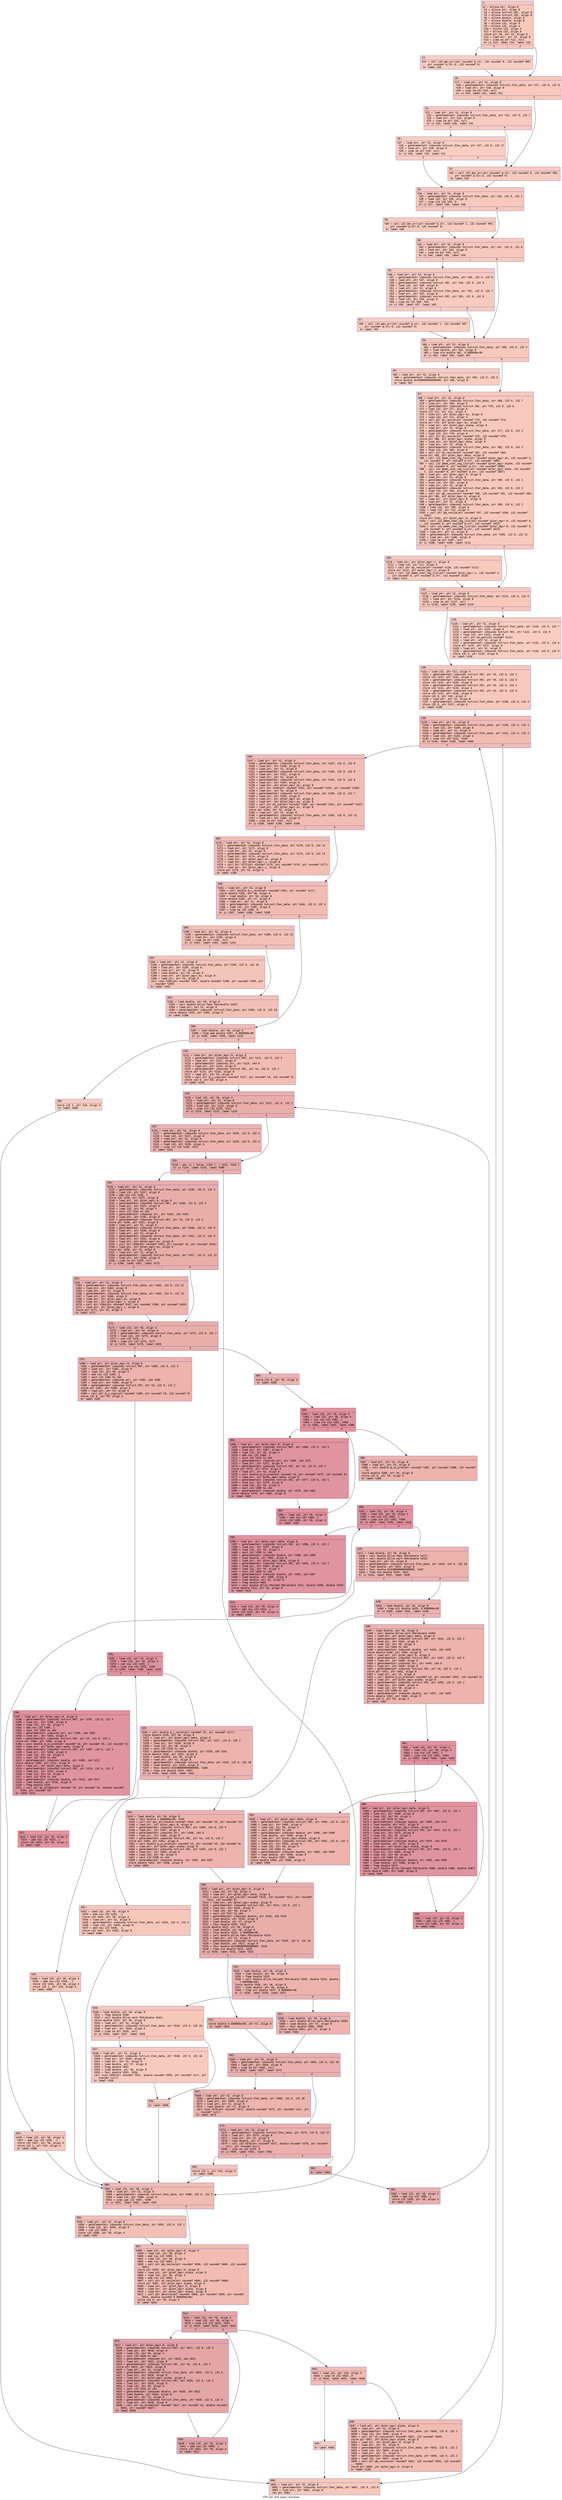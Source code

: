 digraph "CFG for 'iter_mgcr' function" {
	label="CFG for 'iter_mgcr' function";

	Node0x6000006fabc0 [shape=record,color="#3d50c3ff", style=filled, fillcolor="#ed836670" fontname="Courier",label="{1:\l|  %2 = alloca ptr, align 8\l  %3 = alloca ptr, align 8\l  %4 = alloca %struct.VEC, align 8\l  %5 = alloca %struct.VEC, align 8\l  %6 = alloca double, align 8\l  %7 = alloca double, align 8\l  %8 = alloca i32, align 4\l  %9 = alloca i32, align 4\l  %10 = alloca i32, align 4\l  %11 = alloca i32, align 4\l  store ptr %0, ptr %2, align 8\l  %12 = load ptr, ptr %2, align 8\l  %13 = icmp eq ptr %12, null\l  br i1 %13, label %14, label %16\l|{<s0>T|<s1>F}}"];
	Node0x6000006fabc0:s0 -> Node0x6000006fac10[tooltip="1 -> 14\nProbability 37.50%" ];
	Node0x6000006fabc0:s1 -> Node0x6000006fac60[tooltip="1 -> 16\nProbability 62.50%" ];
	Node0x6000006fac10 [shape=record,color="#3d50c3ff", style=filled, fillcolor="#f2907270" fontname="Courier",label="{14:\l|  %15 = call i32 @ev_err(ptr noundef @.str, i32 noundef 8, i32 noundef 989,\l... ptr noundef @.str.6, i32 noundef 0)\l  br label %16\l}"];
	Node0x6000006fac10 -> Node0x6000006fac60[tooltip="14 -> 16\nProbability 100.00%" ];
	Node0x6000006fac60 [shape=record,color="#3d50c3ff", style=filled, fillcolor="#ed836670" fontname="Courier",label="{16:\l|  %17 = load ptr, ptr %2, align 8\l  %18 = getelementptr inbounds %struct.Iter_data, ptr %17, i32 0, i32 8\l  %19 = load ptr, ptr %18, align 8\l  %20 = icmp ne ptr %19, null\l  br i1 %20, label %21, label %31\l|{<s0>T|<s1>F}}"];
	Node0x6000006fac60:s0 -> Node0x6000006facb0[tooltip="16 -> 21\nProbability 62.50%" ];
	Node0x6000006fac60:s1 -> Node0x6000006fad50[tooltip="16 -> 31\nProbability 37.50%" ];
	Node0x6000006facb0 [shape=record,color="#3d50c3ff", style=filled, fillcolor="#ef886b70" fontname="Courier",label="{21:\l|  %22 = load ptr, ptr %2, align 8\l  %23 = getelementptr inbounds %struct.Iter_data, ptr %22, i32 0, i32 7\l  %24 = load ptr, ptr %23, align 8\l  %25 = icmp ne ptr %24, null\l  br i1 %25, label %26, label %31\l|{<s0>T|<s1>F}}"];
	Node0x6000006facb0:s0 -> Node0x6000006fad00[tooltip="21 -> 26\nProbability 62.50%" ];
	Node0x6000006facb0:s1 -> Node0x6000006fad50[tooltip="21 -> 31\nProbability 37.50%" ];
	Node0x6000006fad00 [shape=record,color="#3d50c3ff", style=filled, fillcolor="#f2907270" fontname="Courier",label="{26:\l|  %27 = load ptr, ptr %2, align 8\l  %28 = getelementptr inbounds %struct.Iter_data, ptr %27, i32 0, i32 17\l  %29 = load ptr, ptr %28, align 8\l  %30 = icmp ne ptr %29, null\l  br i1 %30, label %33, label %31\l|{<s0>T|<s1>F}}"];
	Node0x6000006fad00:s0 -> Node0x6000006fada0[tooltip="26 -> 33\nProbability 62.50%" ];
	Node0x6000006fad00:s1 -> Node0x6000006fad50[tooltip="26 -> 31\nProbability 37.50%" ];
	Node0x6000006fad50 [shape=record,color="#3d50c3ff", style=filled, fillcolor="#ef886b70" fontname="Courier",label="{31:\l|  %32 = call i32 @ev_err(ptr noundef @.str, i32 noundef 8, i32 noundef 992,\l... ptr noundef @.str.6, i32 noundef 0)\l  br label %33\l}"];
	Node0x6000006fad50 -> Node0x6000006fada0[tooltip="31 -> 33\nProbability 100.00%" ];
	Node0x6000006fada0 [shape=record,color="#3d50c3ff", style=filled, fillcolor="#ed836670" fontname="Courier",label="{33:\l|  %34 = load ptr, ptr %2, align 8\l  %35 = getelementptr inbounds %struct.Iter_data, ptr %34, i32 0, i32 2\l  %36 = load i32, ptr %35, align 8\l  %37 = icmp ule i32 %36, 0\l  br i1 %37, label %38, label %40\l|{<s0>T|<s1>F}}"];
	Node0x6000006fada0:s0 -> Node0x6000006fadf0[tooltip="33 -> 38\nProbability 50.00%" ];
	Node0x6000006fada0:s1 -> Node0x6000006fae40[tooltip="33 -> 40\nProbability 50.00%" ];
	Node0x6000006fadf0 [shape=record,color="#3d50c3ff", style=filled, fillcolor="#f08b6e70" fontname="Courier",label="{38:\l|  %39 = call i32 @ev_err(ptr noundef @.str, i32 noundef 2, i32 noundef 994,\l... ptr noundef @.str.6, i32 noundef 0)\l  br label %40\l}"];
	Node0x6000006fadf0 -> Node0x6000006fae40[tooltip="38 -> 40\nProbability 100.00%" ];
	Node0x6000006fae40 [shape=record,color="#3d50c3ff", style=filled, fillcolor="#ed836670" fontname="Courier",label="{40:\l|  %41 = load ptr, ptr %2, align 8\l  %42 = getelementptr inbounds %struct.Iter_data, ptr %41, i32 0, i32 6\l  %43 = load ptr, ptr %42, align 8\l  %44 = icmp ne ptr %43, null\l  br i1 %44, label %45, label %59\l|{<s0>T|<s1>F}}"];
	Node0x6000006fae40:s0 -> Node0x6000006fae90[tooltip="40 -> 45\nProbability 62.50%" ];
	Node0x6000006fae40:s1 -> Node0x6000006faf30[tooltip="40 -> 59\nProbability 37.50%" ];
	Node0x6000006fae90 [shape=record,color="#3d50c3ff", style=filled, fillcolor="#ef886b70" fontname="Courier",label="{45:\l|  %46 = load ptr, ptr %2, align 8\l  %47 = getelementptr inbounds %struct.Iter_data, ptr %46, i32 0, i32 6\l  %48 = load ptr, ptr %47, align 8\l  %49 = getelementptr inbounds %struct.VEC, ptr %48, i32 0, i32 0\l  %50 = load i32, ptr %49, align 8\l  %51 = load ptr, ptr %2, align 8\l  %52 = getelementptr inbounds %struct.Iter_data, ptr %51, i32 0, i32 7\l  %53 = load ptr, ptr %52, align 8\l  %54 = getelementptr inbounds %struct.VEC, ptr %53, i32 0, i32 0\l  %55 = load i32, ptr %54, align 8\l  %56 = icmp ne i32 %50, %55\l  br i1 %56, label %57, label %59\l|{<s0>T|<s1>F}}"];
	Node0x6000006fae90:s0 -> Node0x6000006faee0[tooltip="45 -> 57\nProbability 50.00%" ];
	Node0x6000006fae90:s1 -> Node0x6000006faf30[tooltip="45 -> 59\nProbability 50.00%" ];
	Node0x6000006faee0 [shape=record,color="#3d50c3ff", style=filled, fillcolor="#f2907270" fontname="Courier",label="{57:\l|  %58 = call i32 @ev_err(ptr noundef @.str, i32 noundef 1, i32 noundef 997,\l... ptr noundef @.str.6, i32 noundef 0)\l  br label %59\l}"];
	Node0x6000006faee0 -> Node0x6000006faf30[tooltip="57 -> 59\nProbability 100.00%" ];
	Node0x6000006faf30 [shape=record,color="#3d50c3ff", style=filled, fillcolor="#ed836670" fontname="Courier",label="{59:\l|  %60 = load ptr, ptr %2, align 8\l  %61 = getelementptr inbounds %struct.Iter_data, ptr %60, i32 0, i32 5\l  %62 = load double, ptr %61, align 8\l  %63 = fcmp ole double %62, 0.000000e+00\l  br i1 %63, label %64, label %67\l|{<s0>T|<s1>F}}"];
	Node0x6000006faf30:s0 -> Node0x6000006faf80[tooltip="59 -> 64\nProbability 50.00%" ];
	Node0x6000006faf30:s1 -> Node0x6000006fafd0[tooltip="59 -> 67\nProbability 50.00%" ];
	Node0x6000006faf80 [shape=record,color="#3d50c3ff", style=filled, fillcolor="#f08b6e70" fontname="Courier",label="{64:\l|  %65 = load ptr, ptr %2, align 8\l  %66 = getelementptr inbounds %struct.Iter_data, ptr %65, i32 0, i32 5\l  store double 0x3CB0000000000000, ptr %66, align 8\l  br label %67\l}"];
	Node0x6000006faf80 -> Node0x6000006fafd0[tooltip="64 -> 67\nProbability 100.00%" ];
	Node0x6000006fafd0 [shape=record,color="#3d50c3ff", style=filled, fillcolor="#ed836670" fontname="Courier",label="{67:\l|  %68 = load ptr, ptr %2, align 8\l  %69 = getelementptr inbounds %struct.Iter_data, ptr %68, i32 0, i32 7\l  %70 = load ptr, ptr %69, align 8\l  %71 = getelementptr inbounds %struct.VEC, ptr %70, i32 0, i32 0\l  %72 = load i32, ptr %71, align 8\l  store i32 %72, ptr %11, align 4\l  %73 = load ptr, ptr @iter_mgcr.As, align 8\l  %74 = load i32, ptr %11, align 4\l  %75 = call ptr @v_resize(ptr noundef %73, i32 noundef %74)\l  store ptr %75, ptr @iter_mgcr.As, align 8\l  %76 = load ptr, ptr @iter_mgcr.alpha, align 8\l  %77 = load ptr, ptr %2, align 8\l  %78 = getelementptr inbounds %struct.Iter_data, ptr %77, i32 0, i32 2\l  %79 = load i32, ptr %78, align 8\l  %80 = call ptr @v_resize(ptr noundef %76, i32 noundef %79)\l  store ptr %80, ptr @iter_mgcr.alpha, align 8\l  %81 = load ptr, ptr @iter_mgcr.beta, align 8\l  %82 = load ptr, ptr %2, align 8\l  %83 = getelementptr inbounds %struct.Iter_data, ptr %82, i32 0, i32 2\l  %84 = load i32, ptr %83, align 8\l  %85 = call ptr @v_resize(ptr noundef %81, i32 noundef %84)\l  store ptr %85, ptr @iter_mgcr.beta, align 8\l  %86 = call i32 @mem_stat_reg_list(ptr noundef @iter_mgcr.As, i32 noundef 3,\l... i32 noundef 0, ptr noundef @.str, i32 noundef 1005)\l  %87 = call i32 @mem_stat_reg_list(ptr noundef @iter_mgcr.alpha, i32 noundef\l... 3, i32 noundef 0, ptr noundef @.str, i32 noundef 1006)\l  %88 = call i32 @mem_stat_reg_list(ptr noundef @iter_mgcr.beta, i32 noundef\l... 3, i32 noundef 0, ptr noundef @.str, i32 noundef 1007)\l  %89 = load ptr, ptr @iter_mgcr.H, align 8\l  %90 = load ptr, ptr %2, align 8\l  %91 = getelementptr inbounds %struct.Iter_data, ptr %90, i32 0, i32 2\l  %92 = load i32, ptr %91, align 8\l  %93 = load ptr, ptr %2, align 8\l  %94 = getelementptr inbounds %struct.Iter_data, ptr %93, i32 0, i32 2\l  %95 = load i32, ptr %94, align 8\l  %96 = call ptr @m_resize(ptr noundef %89, i32 noundef %92, i32 noundef %95)\l  store ptr %96, ptr @iter_mgcr.H, align 8\l  %97 = load ptr, ptr @iter_mgcr.N, align 8\l  %98 = load ptr, ptr %2, align 8\l  %99 = getelementptr inbounds %struct.Iter_data, ptr %98, i32 0, i32 2\l  %100 = load i32, ptr %99, align 8\l  %101 = load i32, ptr %11, align 4\l  %102 = call ptr @m_resize(ptr noundef %97, i32 noundef %100, i32 noundef\l... %101)\l  store ptr %102, ptr @iter_mgcr.N, align 8\l  %103 = call i32 @mem_stat_reg_list(ptr noundef @iter_mgcr.H, i32 noundef 0,\l... i32 noundef 0, ptr noundef @.str, i32 noundef 1012)\l  %104 = call i32 @mem_stat_reg_list(ptr noundef @iter_mgcr.N, i32 noundef 0,\l... i32 noundef 0, ptr noundef @.str, i32 noundef 1013)\l  %105 = load ptr, ptr %2, align 8\l  %106 = getelementptr inbounds %struct.Iter_data, ptr %105, i32 0, i32 12\l  %107 = load ptr, ptr %106, align 8\l  %108 = icmp ne ptr %107, null\l  br i1 %108, label %109, label %114\l|{<s0>T|<s1>F}}"];
	Node0x6000006fafd0:s0 -> Node0x6000006fb020[tooltip="67 -> 109\nProbability 62.50%" ];
	Node0x6000006fafd0:s1 -> Node0x6000006fb070[tooltip="67 -> 114\nProbability 37.50%" ];
	Node0x6000006fb020 [shape=record,color="#3d50c3ff", style=filled, fillcolor="#ef886b70" fontname="Courier",label="{109:\l|  %110 = load ptr, ptr @iter_mgcr.z, align 8\l  %111 = load i32, ptr %11, align 4\l  %112 = call ptr @v_resize(ptr noundef %110, i32 noundef %111)\l  store ptr %112, ptr @iter_mgcr.z, align 8\l  %113 = call i32 @mem_stat_reg_list(ptr noundef @iter_mgcr.z, i32 noundef 3,\l... i32 noundef 0, ptr noundef @.str, i32 noundef 1018)\l  br label %114\l}"];
	Node0x6000006fb020 -> Node0x6000006fb070[tooltip="109 -> 114\nProbability 100.00%" ];
	Node0x6000006fb070 [shape=record,color="#3d50c3ff", style=filled, fillcolor="#ed836670" fontname="Courier",label="{114:\l|  %115 = load ptr, ptr %2, align 8\l  %116 = getelementptr inbounds %struct.Iter_data, ptr %115, i32 0, i32 6\l  %117 = load ptr, ptr %116, align 8\l  %118 = icmp ne ptr %117, null\l  br i1 %118, label %130, label %119\l|{<s0>T|<s1>F}}"];
	Node0x6000006fb070:s0 -> Node0x6000006fb110[tooltip="114 -> 130\nProbability 62.50%" ];
	Node0x6000006fb070:s1 -> Node0x6000006fb0c0[tooltip="114 -> 119\nProbability 37.50%" ];
	Node0x6000006fb0c0 [shape=record,color="#3d50c3ff", style=filled, fillcolor="#f2907270" fontname="Courier",label="{119:\l|  %120 = load ptr, ptr %2, align 8\l  %121 = getelementptr inbounds %struct.Iter_data, ptr %120, i32 0, i32 7\l  %122 = load ptr, ptr %121, align 8\l  %123 = getelementptr inbounds %struct.VEC, ptr %122, i32 0, i32 0\l  %124 = load i32, ptr %123, align 8\l  %125 = call ptr @v_get(i32 noundef %124)\l  %126 = load ptr, ptr %2, align 8\l  %127 = getelementptr inbounds %struct.Iter_data, ptr %126, i32 0, i32 6\l  store ptr %125, ptr %127, align 8\l  %128 = load ptr, ptr %2, align 8\l  %129 = getelementptr inbounds %struct.Iter_data, ptr %128, i32 0, i32 0\l  store i32 0, ptr %129, align 8\l  br label %130\l}"];
	Node0x6000006fb0c0 -> Node0x6000006fb110[tooltip="119 -> 130\nProbability 100.00%" ];
	Node0x6000006fb110 [shape=record,color="#3d50c3ff", style=filled, fillcolor="#ed836670" fontname="Courier",label="{130:\l|  %131 = load i32, ptr %11, align 4\l  %132 = getelementptr inbounds %struct.VEC, ptr %5, i32 0, i32 1\l  store i32 %131, ptr %132, align 4\l  %133 = getelementptr inbounds %struct.VEC, ptr %5, i32 0, i32 0\l  store i32 %131, ptr %133, align 8\l  %134 = getelementptr inbounds %struct.VEC, ptr %4, i32 0, i32 1\l  store i32 %131, ptr %134, align 4\l  %135 = getelementptr inbounds %struct.VEC, ptr %4, i32 0, i32 0\l  store i32 %131, ptr %135, align 8\l  store i32 0, ptr %10, align 4\l  %136 = load ptr, ptr %2, align 8\l  %137 = getelementptr inbounds %struct.Iter_data, ptr %136, i32 0, i32 4\l  store i32 0, ptr %137, align 8\l  br label %138\l}"];
	Node0x6000006fb110 -> Node0x6000006fb160[tooltip="130 -> 138\nProbability 100.00%" ];
	Node0x6000006fb160 [shape=record,color="#3d50c3ff", style=filled, fillcolor="#e1675170" fontname="Courier",label="{138:\l|  %139 = load ptr, ptr %2, align 8\l  %140 = getelementptr inbounds %struct.Iter_data, ptr %139, i32 0, i32 4\l  %141 = load i32, ptr %140, align 8\l  %142 = load ptr, ptr %2, align 8\l  %143 = getelementptr inbounds %struct.Iter_data, ptr %142, i32 0, i32 3\l  %144 = load i32, ptr %143, align 4\l  %145 = icmp slt i32 %141, %144\l  br i1 %145, label %146, label %660\l|{<s0>T|<s1>F}}"];
	Node0x6000006fb160:s0 -> Node0x6000006fb1b0[tooltip="138 -> 146\nProbability 96.88%" ];
	Node0x6000006fb160:s1 -> Node0x6000006fc500[tooltip="138 -> 660\nProbability 3.12%" ];
	Node0x6000006fb1b0 [shape=record,color="#3d50c3ff", style=filled, fillcolor="#e1675170" fontname="Courier",label="{146:\l|  %147 = load ptr, ptr %2, align 8\l  %148 = getelementptr inbounds %struct.Iter_data, ptr %147, i32 0, i32 8\l  %149 = load ptr, ptr %148, align 8\l  %150 = load ptr, ptr %2, align 8\l  %151 = getelementptr inbounds %struct.Iter_data, ptr %150, i32 0, i32 9\l  %152 = load ptr, ptr %151, align 8\l  %153 = load ptr, ptr %2, align 8\l  %154 = getelementptr inbounds %struct.Iter_data, ptr %153, i32 0, i32 6\l  %155 = load ptr, ptr %154, align 8\l  %156 = load ptr, ptr @iter_mgcr.As, align 8\l  %157 = call ptr %149(ptr noundef %152, ptr noundef %155, ptr noundef %156)\l  %158 = load ptr, ptr %2, align 8\l  %159 = getelementptr inbounds %struct.Iter_data, ptr %158, i32 0, i32 7\l  %160 = load ptr, ptr %159, align 8\l  %161 = load ptr, ptr @iter_mgcr.As, align 8\l  %162 = load ptr, ptr @iter_mgcr.As, align 8\l  %163 = call ptr @v_sub(ptr noundef %160, ptr noundef %161, ptr noundef %162)\l  %164 = load ptr, ptr @iter_mgcr.As, align 8\l  store ptr %164, ptr %3, align 8\l  %165 = load ptr, ptr %2, align 8\l  %166 = getelementptr inbounds %struct.Iter_data, ptr %165, i32 0, i32 12\l  %167 = load ptr, ptr %166, align 8\l  %168 = icmp ne ptr %167, null\l  br i1 %168, label %169, label %180\l|{<s0>T|<s1>F}}"];
	Node0x6000006fb1b0:s0 -> Node0x6000006fb200[tooltip="146 -> 169\nProbability 62.50%" ];
	Node0x6000006fb1b0:s1 -> Node0x6000006fb250[tooltip="146 -> 180\nProbability 37.50%" ];
	Node0x6000006fb200 [shape=record,color="#3d50c3ff", style=filled, fillcolor="#e36c5570" fontname="Courier",label="{169:\l|  %170 = load ptr, ptr %2, align 8\l  %171 = getelementptr inbounds %struct.Iter_data, ptr %170, i32 0, i32 12\l  %172 = load ptr, ptr %171, align 8\l  %173 = load ptr, ptr %2, align 8\l  %174 = getelementptr inbounds %struct.Iter_data, ptr %173, i32 0, i32 13\l  %175 = load ptr, ptr %174, align 8\l  %176 = load ptr, ptr @iter_mgcr.As, align 8\l  %177 = load ptr, ptr @iter_mgcr.z, align 8\l  %178 = call ptr %172(ptr noundef %175, ptr noundef %176, ptr noundef %177)\l  %179 = load ptr, ptr @iter_mgcr.z, align 8\l  store ptr %179, ptr %3, align 8\l  br label %180\l}"];
	Node0x6000006fb200 -> Node0x6000006fb250[tooltip="169 -> 180\nProbability 100.00%" ];
	Node0x6000006fb250 [shape=record,color="#3d50c3ff", style=filled, fillcolor="#e1675170" fontname="Courier",label="{180:\l|  %181 = load ptr, ptr %3, align 8\l  %182 = call double @_v_norm2(ptr noundef %181, ptr noundef null)\l  store double %182, ptr %6, align 8\l  %183 = load double, ptr %6, align 8\l  store double %183, ptr %7, align 8\l  %184 = load ptr, ptr %2, align 8\l  %185 = getelementptr inbounds %struct.Iter_data, ptr %184, i32 0, i32 4\l  %186 = load i32, ptr %185, align 8\l  %187 = icmp eq i32 %186, 0\l  br i1 %187, label %188, label %206\l|{<s0>T|<s1>F}}"];
	Node0x6000006fb250:s0 -> Node0x6000006fb2a0[tooltip="180 -> 188\nProbability 37.50%" ];
	Node0x6000006fb250:s1 -> Node0x6000006fb390[tooltip="180 -> 206\nProbability 62.50%" ];
	Node0x6000006fb2a0 [shape=record,color="#3d50c3ff", style=filled, fillcolor="#e5705870" fontname="Courier",label="{188:\l|  %189 = load ptr, ptr %2, align 8\l  %190 = getelementptr inbounds %struct.Iter_data, ptr %189, i32 0, i32 16\l  %191 = load ptr, ptr %190, align 8\l  %192 = icmp ne ptr %191, null\l  br i1 %192, label %193, label %201\l|{<s0>T|<s1>F}}"];
	Node0x6000006fb2a0:s0 -> Node0x6000006fb2f0[tooltip="188 -> 193\nProbability 62.50%" ];
	Node0x6000006fb2a0:s1 -> Node0x6000006fb340[tooltip="188 -> 201\nProbability 37.50%" ];
	Node0x6000006fb2f0 [shape=record,color="#3d50c3ff", style=filled, fillcolor="#e97a5f70" fontname="Courier",label="{193:\l|  %194 = load ptr, ptr %2, align 8\l  %195 = getelementptr inbounds %struct.Iter_data, ptr %194, i32 0, i32 16\l  %196 = load ptr, ptr %195, align 8\l  %197 = load ptr, ptr %2, align 8\l  %198 = load double, ptr %6, align 8\l  %199 = load ptr, ptr @iter_mgcr.As, align 8\l  %200 = load ptr, ptr %3, align 8\l  call void %196(ptr noundef %197, double noundef %198, ptr noundef %199, ptr\l... noundef %200)\l  br label %201\l}"];
	Node0x6000006fb2f0 -> Node0x6000006fb340[tooltip="193 -> 201\nProbability 100.00%" ];
	Node0x6000006fb340 [shape=record,color="#3d50c3ff", style=filled, fillcolor="#e5705870" fontname="Courier",label="{201:\l|  %202 = load double, ptr %6, align 8\l  %203 = call double @llvm.fabs.f64(double %202)\l  %204 = load ptr, ptr %2, align 8\l  %205 = getelementptr inbounds %struct.Iter_data, ptr %204, i32 0, i32 18\l  store double %203, ptr %205, align 8\l  br label %206\l}"];
	Node0x6000006fb340 -> Node0x6000006fb390[tooltip="201 -> 206\nProbability 100.00%" ];
	Node0x6000006fb390 [shape=record,color="#3d50c3ff", style=filled, fillcolor="#e1675170" fontname="Courier",label="{206:\l|  %207 = load double, ptr %6, align 8\l  %208 = fcmp oeq double %207, 0.000000e+00\l  br i1 %208, label %209, label %210\l|{<s0>T|<s1>F}}"];
	Node0x6000006fb390:s0 -> Node0x6000006fb3e0[tooltip="206 -> 209\nProbability 3.12%" ];
	Node0x6000006fb390:s1 -> Node0x6000006fb430[tooltip="206 -> 210\nProbability 96.88%" ];
	Node0x6000006fb3e0 [shape=record,color="#3d50c3ff", style=filled, fillcolor="#f2907270" fontname="Courier",label="{209:\l|  store i32 1, ptr %10, align 4\l  br label %660\l}"];
	Node0x6000006fb3e0 -> Node0x6000006fc500[tooltip="209 -> 660\nProbability 100.00%" ];
	Node0x6000006fb430 [shape=record,color="#3d50c3ff", style=filled, fillcolor="#e1675170" fontname="Courier",label="{210:\l|  %211 = load ptr, ptr @iter_mgcr.N, align 8\l  %212 = getelementptr inbounds %struct.MAT, ptr %211, i32 0, i32 5\l  %213 = load ptr, ptr %212, align 8\l  %214 = getelementptr inbounds ptr, ptr %213, i64 0\l  %215 = load ptr, ptr %214, align 8\l  %216 = getelementptr inbounds %struct.VEC, ptr %4, i32 0, i32 2\l  store ptr %215, ptr %216, align 8\l  %217 = load ptr, ptr %3, align 8\l  %218 = call ptr @_v_copy(ptr noundef %217, ptr noundef %4, i32 noundef 0)\l  store i32 0, ptr %8, align 4\l  br label %219\l}"];
	Node0x6000006fb430 -> Node0x6000006fb480[tooltip="210 -> 219\nProbability 100.00%" ];
	Node0x6000006fb480 [shape=record,color="#3d50c3ff", style=filled, fillcolor="#d0473d70" fontname="Courier",label="{219:\l|  %220 = load i32, ptr %8, align 4\l  %221 = load ptr, ptr %2, align 8\l  %222 = getelementptr inbounds %struct.Iter_data, ptr %221, i32 0, i32 2\l  %223 = load i32, ptr %222, align 8\l  %224 = icmp ult i32 %220, %223\l  br i1 %224, label %225, label %233\l|{<s0>T|<s1>F}}"];
	Node0x6000006fb480:s0 -> Node0x6000006fb4d0[tooltip="219 -> 225\nProbability 50.00%" ];
	Node0x6000006fb480:s1 -> Node0x6000006fb520[tooltip="219 -> 233\nProbability 50.00%" ];
	Node0x6000006fb4d0 [shape=record,color="#3d50c3ff", style=filled, fillcolor="#d6524470" fontname="Courier",label="{225:\l|  %226 = load ptr, ptr %2, align 8\l  %227 = getelementptr inbounds %struct.Iter_data, ptr %226, i32 0, i32 4\l  %228 = load i32, ptr %227, align 8\l  %229 = load ptr, ptr %2, align 8\l  %230 = getelementptr inbounds %struct.Iter_data, ptr %229, i32 0, i32 3\l  %231 = load i32, ptr %230, align 4\l  %232 = icmp slt i32 %228, %231\l  br label %233\l}"];
	Node0x6000006fb4d0 -> Node0x6000006fb520[tooltip="225 -> 233\nProbability 100.00%" ];
	Node0x6000006fb520 [shape=record,color="#3d50c3ff", style=filled, fillcolor="#d0473d70" fontname="Courier",label="{233:\l|  %234 = phi i1 [ false, %219 ], [ %232, %225 ]\l  br i1 %234, label %235, label %586\l|{<s0>T|<s1>F}}"];
	Node0x6000006fb520:s0 -> Node0x6000006fb570[tooltip="233 -> 235\nProbability 96.88%" ];
	Node0x6000006fb520:s1 -> Node0x6000006fc230[tooltip="233 -> 586\nProbability 3.12%" ];
	Node0x6000006fb570 [shape=record,color="#3d50c3ff", style=filled, fillcolor="#d0473d70" fontname="Courier",label="{235:\l|  %236 = load ptr, ptr %2, align 8\l  %237 = getelementptr inbounds %struct.Iter_data, ptr %236, i32 0, i32 4\l  %238 = load i32, ptr %237, align 8\l  %239 = add nsw i32 %238, 1\l  store i32 %239, ptr %237, align 8\l  %240 = load ptr, ptr @iter_mgcr.N, align 8\l  %241 = getelementptr inbounds %struct.MAT, ptr %240, i32 0, i32 5\l  %242 = load ptr, ptr %241, align 8\l  %243 = load i32, ptr %8, align 4\l  %244 = sext i32 %243 to i64\l  %245 = getelementptr inbounds ptr, ptr %242, i64 %244\l  %246 = load ptr, ptr %245, align 8\l  %247 = getelementptr inbounds %struct.VEC, ptr %4, i32 0, i32 2\l  store ptr %246, ptr %247, align 8\l  %248 = load ptr, ptr %2, align 8\l  %249 = getelementptr inbounds %struct.Iter_data, ptr %248, i32 0, i32 8\l  %250 = load ptr, ptr %249, align 8\l  %251 = load ptr, ptr %2, align 8\l  %252 = getelementptr inbounds %struct.Iter_data, ptr %251, i32 0, i32 9\l  %253 = load ptr, ptr %252, align 8\l  %254 = load ptr, ptr @iter_mgcr.As, align 8\l  %255 = call ptr %250(ptr noundef %253, ptr noundef %4, ptr noundef %254)\l  %256 = load ptr, ptr @iter_mgcr.As, align 8\l  store ptr %256, ptr %3, align 8\l  %257 = load ptr, ptr %2, align 8\l  %258 = getelementptr inbounds %struct.Iter_data, ptr %257, i32 0, i32 12\l  %259 = load ptr, ptr %258, align 8\l  %260 = icmp ne ptr %259, null\l  br i1 %260, label %261, label %272\l|{<s0>T|<s1>F}}"];
	Node0x6000006fb570:s0 -> Node0x6000006fb5c0[tooltip="235 -> 261\nProbability 62.50%" ];
	Node0x6000006fb570:s1 -> Node0x6000006fb610[tooltip="235 -> 272\nProbability 37.50%" ];
	Node0x6000006fb5c0 [shape=record,color="#3d50c3ff", style=filled, fillcolor="#d6524470" fontname="Courier",label="{261:\l|  %262 = load ptr, ptr %2, align 8\l  %263 = getelementptr inbounds %struct.Iter_data, ptr %262, i32 0, i32 12\l  %264 = load ptr, ptr %263, align 8\l  %265 = load ptr, ptr %2, align 8\l  %266 = getelementptr inbounds %struct.Iter_data, ptr %265, i32 0, i32 13\l  %267 = load ptr, ptr %266, align 8\l  %268 = load ptr, ptr @iter_mgcr.As, align 8\l  %269 = load ptr, ptr @iter_mgcr.z, align 8\l  %270 = call ptr %264(ptr noundef %267, ptr noundef %268, ptr noundef %269)\l  %271 = load ptr, ptr @iter_mgcr.z, align 8\l  store ptr %271, ptr %3, align 8\l  br label %272\l}"];
	Node0x6000006fb5c0 -> Node0x6000006fb610[tooltip="261 -> 272\nProbability 100.00%" ];
	Node0x6000006fb610 [shape=record,color="#3d50c3ff", style=filled, fillcolor="#d0473d70" fontname="Courier",label="{272:\l|  %273 = load i32, ptr %8, align 4\l  %274 = load ptr, ptr %2, align 8\l  %275 = getelementptr inbounds %struct.Iter_data, ptr %274, i32 0, i32 2\l  %276 = load i32, ptr %275, align 8\l  %277 = sub i32 %276, 1\l  %278 = icmp ult i32 %273, %277\l  br i1 %278, label %279, label %359\l|{<s0>T|<s1>F}}"];
	Node0x6000006fb610:s0 -> Node0x6000006fb660[tooltip="272 -> 279\nProbability 50.00%" ];
	Node0x6000006fb610:s1 -> Node0x6000006fb890[tooltip="272 -> 359\nProbability 50.00%" ];
	Node0x6000006fb660 [shape=record,color="#3d50c3ff", style=filled, fillcolor="#d6524470" fontname="Courier",label="{279:\l|  %280 = load ptr, ptr @iter_mgcr.N, align 8\l  %281 = getelementptr inbounds %struct.MAT, ptr %280, i32 0, i32 5\l  %282 = load ptr, ptr %281, align 8\l  %283 = load i32, ptr %8, align 4\l  %284 = add nsw i32 %283, 1\l  %285 = sext i32 %284 to i64\l  %286 = getelementptr inbounds ptr, ptr %282, i64 %285\l  %287 = load ptr, ptr %286, align 8\l  %288 = getelementptr inbounds %struct.VEC, ptr %5, i32 0, i32 2\l  store ptr %287, ptr %288, align 8\l  %289 = load ptr, ptr %3, align 8\l  %290 = call ptr @_v_copy(ptr noundef %289, ptr noundef %5, i32 noundef 0)\l  store i32 0, ptr %9, align 4\l  br label %291\l}"];
	Node0x6000006fb660 -> Node0x6000006fb6b0[tooltip="279 -> 291\nProbability 100.00%" ];
	Node0x6000006fb6b0 [shape=record,color="#b70d28ff", style=filled, fillcolor="#b70d2870" fontname="Courier",label="{291:\l|  %292 = load i32, ptr %9, align 4\l  %293 = load i32, ptr %8, align 4\l  %294 = sub nsw i32 %293, 1\l  %295 = icmp sle i32 %292, %294\l  br i1 %295, label %296, label %325\l|{<s0>T|<s1>F}}"];
	Node0x6000006fb6b0:s0 -> Node0x6000006fb700[tooltip="291 -> 296\nProbability 96.88%" ];
	Node0x6000006fb6b0:s1 -> Node0x6000006fb7a0[tooltip="291 -> 325\nProbability 3.12%" ];
	Node0x6000006fb700 [shape=record,color="#b70d28ff", style=filled, fillcolor="#b70d2870" fontname="Courier",label="{296:\l|  %297 = load ptr, ptr @iter_mgcr.N, align 8\l  %298 = getelementptr inbounds %struct.MAT, ptr %297, i32 0, i32 5\l  %299 = load ptr, ptr %298, align 8\l  %300 = load i32, ptr %9, align 4\l  %301 = add nsw i32 %300, 1\l  %302 = sext i32 %301 to i64\l  %303 = getelementptr inbounds ptr, ptr %299, i64 %302\l  %304 = load ptr, ptr %303, align 8\l  %305 = getelementptr inbounds %struct.VEC, ptr %4, i32 0, i32 2\l  store ptr %304, ptr %305, align 8\l  %306 = call double @_in_prod(ptr noundef %4, ptr noundef %5, i32 noundef 0)\l  %307 = load ptr, ptr @iter_mgcr.beta, align 8\l  %308 = getelementptr inbounds %struct.VEC, ptr %307, i32 0, i32 2\l  %309 = load ptr, ptr %308, align 8\l  %310 = load i32, ptr %9, align 4\l  %311 = sext i32 %310 to i64\l  %312 = getelementptr inbounds double, ptr %309, i64 %311\l  store double %306, ptr %312, align 8\l  %313 = load ptr, ptr @iter_mgcr.beta, align 8\l  %314 = getelementptr inbounds %struct.VEC, ptr %313, i32 0, i32 2\l  %315 = load ptr, ptr %314, align 8\l  %316 = load i32, ptr %9, align 4\l  %317 = sext i32 %316 to i64\l  %318 = getelementptr inbounds double, ptr %315, i64 %317\l  %319 = load double, ptr %318, align 8\l  %320 = fneg double %319\l  %321 = call ptr @v_mltadd(ptr noundef %5, ptr noundef %4, double noundef\l... %320, ptr noundef %5)\l  br label %322\l}"];
	Node0x6000006fb700 -> Node0x6000006fb750[tooltip="296 -> 322\nProbability 100.00%" ];
	Node0x6000006fb750 [shape=record,color="#b70d28ff", style=filled, fillcolor="#b70d2870" fontname="Courier",label="{322:\l|  %323 = load i32, ptr %9, align 4\l  %324 = add nsw i32 %323, 1\l  store i32 %324, ptr %9, align 4\l  br label %291\l}"];
	Node0x6000006fb750 -> Node0x6000006fb6b0[tooltip="322 -> 291\nProbability 100.00%" ];
	Node0x6000006fb7a0 [shape=record,color="#3d50c3ff", style=filled, fillcolor="#d6524470" fontname="Courier",label="{325:\l|  %326 = call double @_v_norm2(ptr noundef %5, ptr noundef null)\l  store double %326, ptr %6, align 8\l  %327 = load ptr, ptr @iter_mgcr.beta, align 8\l  %328 = getelementptr inbounds %struct.VEC, ptr %327, i32 0, i32 2\l  %329 = load ptr, ptr %328, align 8\l  %330 = load i32, ptr %8, align 4\l  %331 = sext i32 %330 to i64\l  %332 = getelementptr inbounds double, ptr %329, i64 %331\l  store double %326, ptr %332, align 8\l  %333 = load double, ptr %6, align 8\l  %334 = load ptr, ptr %2, align 8\l  %335 = getelementptr inbounds %struct.Iter_data, ptr %334, i32 0, i32 18\l  %336 = load double, ptr %335, align 8\l  %337 = fmul double 0x3CB0000000000000, %336\l  %338 = fcmp ole double %333, %337\l  br i1 %338, label %339, label %342\l|{<s0>T|<s1>F}}"];
	Node0x6000006fb7a0:s0 -> Node0x6000006fb7f0[tooltip="325 -> 339\nProbability 3.12%" ];
	Node0x6000006fb7a0:s1 -> Node0x6000006fb840[tooltip="325 -> 342\nProbability 96.88%" ];
	Node0x6000006fb7f0 [shape=record,color="#3d50c3ff", style=filled, fillcolor="#ec7f6370" fontname="Courier",label="{339:\l|  %340 = load i32, ptr %8, align 4\l  %341 = add nsw i32 %340, -1\l  store i32 %341, ptr %8, align 4\l  store i32 1, ptr %10, align 4\l  br label %586\l}"];
	Node0x6000006fb7f0 -> Node0x6000006fc230[tooltip="339 -> 586\nProbability 100.00%" ];
	Node0x6000006fb840 [shape=record,color="#3d50c3ff", style=filled, fillcolor="#d6524470" fontname="Courier",label="{342:\l|  %343 = load double, ptr %6, align 8\l  %344 = fdiv double 1.000000e+00, %343\l  %345 = call ptr @sv_mlt(double noundef %344, ptr noundef %5, ptr noundef %5)\l  %346 = load ptr, ptr @iter_mgcr.N, align 8\l  %347 = getelementptr inbounds %struct.MAT, ptr %346, i32 0, i32 5\l  %348 = load ptr, ptr %347, align 8\l  %349 = getelementptr inbounds ptr, ptr %348, i64 0\l  %350 = load ptr, ptr %349, align 8\l  %351 = getelementptr inbounds %struct.VEC, ptr %4, i32 0, i32 2\l  store ptr %350, ptr %351, align 8\l  %352 = call double @_in_prod(ptr noundef %4, ptr noundef %5, i32 noundef 0)\l  %353 = load ptr, ptr @iter_mgcr.alpha, align 8\l  %354 = getelementptr inbounds %struct.VEC, ptr %353, i32 0, i32 2\l  %355 = load ptr, ptr %354, align 8\l  %356 = load i32, ptr %8, align 4\l  %357 = sext i32 %356 to i64\l  %358 = getelementptr inbounds double, ptr %355, i64 %357\l  store double %352, ptr %358, align 8\l  br label %509\l}"];
	Node0x6000006fb840 -> Node0x6000006fbde0[tooltip="342 -> 509\nProbability 100.00%" ];
	Node0x6000006fb890 [shape=record,color="#3d50c3ff", style=filled, fillcolor="#d6524470" fontname="Courier",label="{359:\l|  store i32 0, ptr %9, align 4\l  br label %360\l}"];
	Node0x6000006fb890 -> Node0x6000006fb8e0[tooltip="359 -> 360\nProbability 100.00%" ];
	Node0x6000006fb8e0 [shape=record,color="#b70d28ff", style=filled, fillcolor="#b70d2870" fontname="Courier",label="{360:\l|  %361 = load i32, ptr %9, align 4\l  %362 = load i32, ptr %8, align 4\l  %363 = sub nsw i32 %362, 1\l  %364 = icmp sle i32 %361, %363\l  br i1 %364, label %365, label %386\l|{<s0>T|<s1>F}}"];
	Node0x6000006fb8e0:s0 -> Node0x6000006fb930[tooltip="360 -> 365\nProbability 96.88%" ];
	Node0x6000006fb8e0:s1 -> Node0x6000006fb9d0[tooltip="360 -> 386\nProbability 3.12%" ];
	Node0x6000006fb930 [shape=record,color="#b70d28ff", style=filled, fillcolor="#b70d2870" fontname="Courier",label="{365:\l|  %366 = load ptr, ptr @iter_mgcr.N, align 8\l  %367 = getelementptr inbounds %struct.MAT, ptr %366, i32 0, i32 5\l  %368 = load ptr, ptr %367, align 8\l  %369 = load i32, ptr %9, align 4\l  %370 = add nsw i32 %369, 1\l  %371 = sext i32 %370 to i64\l  %372 = getelementptr inbounds ptr, ptr %368, i64 %371\l  %373 = load ptr, ptr %372, align 8\l  %374 = getelementptr inbounds %struct.VEC, ptr %4, i32 0, i32 2\l  store ptr %373, ptr %374, align 8\l  %375 = load ptr, ptr %3, align 8\l  %376 = call double @_in_prod(ptr noundef %4, ptr noundef %375, i32 noundef 0)\l  %377 = load ptr, ptr @iter_mgcr.beta, align 8\l  %378 = getelementptr inbounds %struct.VEC, ptr %377, i32 0, i32 2\l  %379 = load ptr, ptr %378, align 8\l  %380 = load i32, ptr %9, align 4\l  %381 = sext i32 %380 to i64\l  %382 = getelementptr inbounds double, ptr %379, i64 %381\l  store double %376, ptr %382, align 8\l  br label %383\l}"];
	Node0x6000006fb930 -> Node0x6000006fb980[tooltip="365 -> 383\nProbability 100.00%" ];
	Node0x6000006fb980 [shape=record,color="#b70d28ff", style=filled, fillcolor="#b70d2870" fontname="Courier",label="{383:\l|  %384 = load i32, ptr %9, align 4\l  %385 = add nsw i32 %384, 1\l  store i32 %385, ptr %9, align 4\l  br label %360\l}"];
	Node0x6000006fb980 -> Node0x6000006fb8e0[tooltip="383 -> 360\nProbability 100.00%" ];
	Node0x6000006fb9d0 [shape=record,color="#3d50c3ff", style=filled, fillcolor="#d6524470" fontname="Courier",label="{386:\l|  %387 = load ptr, ptr %3, align 8\l  %388 = load ptr, ptr %3, align 8\l  %389 = call double @_in_prod(ptr noundef %387, ptr noundef %388, i32 noundef\l... 0)\l  store double %389, ptr %6, align 8\l  store i32 0, ptr %9, align 4\l  br label %390\l}"];
	Node0x6000006fb9d0 -> Node0x6000006fba20[tooltip="386 -> 390\nProbability 100.00%" ];
	Node0x6000006fba20 [shape=record,color="#b70d28ff", style=filled, fillcolor="#b70d2870" fontname="Courier",label="{390:\l|  %391 = load i32, ptr %9, align 4\l  %392 = load i32, ptr %8, align 4\l  %393 = sub nsw i32 %392, 1\l  %394 = icmp sle i32 %391, %393\l  br i1 %394, label %395, label %416\l|{<s0>T|<s1>F}}"];
	Node0x6000006fba20:s0 -> Node0x6000006fba70[tooltip="390 -> 395\nProbability 96.88%" ];
	Node0x6000006fba20:s1 -> Node0x6000006fbb10[tooltip="390 -> 416\nProbability 3.12%" ];
	Node0x6000006fba70 [shape=record,color="#b70d28ff", style=filled, fillcolor="#b70d2870" fontname="Courier",label="{395:\l|  %396 = load ptr, ptr @iter_mgcr.beta, align 8\l  %397 = getelementptr inbounds %struct.VEC, ptr %396, i32 0, i32 2\l  %398 = load ptr, ptr %397, align 8\l  %399 = load i32, ptr %9, align 4\l  %400 = sext i32 %399 to i64\l  %401 = getelementptr inbounds double, ptr %398, i64 %400\l  %402 = load double, ptr %401, align 8\l  %403 = load ptr, ptr @iter_mgcr.beta, align 8\l  %404 = getelementptr inbounds %struct.VEC, ptr %403, i32 0, i32 2\l  %405 = load ptr, ptr %404, align 8\l  %406 = load i32, ptr %9, align 4\l  %407 = sext i32 %406 to i64\l  %408 = getelementptr inbounds double, ptr %405, i64 %407\l  %409 = load double, ptr %408, align 8\l  %410 = load double, ptr %6, align 8\l  %411 = fneg double %402\l  %412 = call double @llvm.fmuladd.f64(double %411, double %409, double %410)\l  store double %412, ptr %6, align 8\l  br label %413\l}"];
	Node0x6000006fba70 -> Node0x6000006fbac0[tooltip="395 -> 413\nProbability 100.00%" ];
	Node0x6000006fbac0 [shape=record,color="#b70d28ff", style=filled, fillcolor="#b70d2870" fontname="Courier",label="{413:\l|  %414 = load i32, ptr %9, align 4\l  %415 = add nsw i32 %414, 1\l  store i32 %415, ptr %9, align 4\l  br label %390\l}"];
	Node0x6000006fbac0 -> Node0x6000006fba20[tooltip="413 -> 390\nProbability 100.00%" ];
	Node0x6000006fbb10 [shape=record,color="#3d50c3ff", style=filled, fillcolor="#d6524470" fontname="Courier",label="{416:\l|  %417 = load double, ptr %6, align 8\l  %418 = call double @llvm.fabs.f64(double %417)\l  %419 = call double @llvm.sqrt.f64(double %418)\l  %420 = load ptr, ptr %2, align 8\l  %421 = getelementptr inbounds %struct.Iter_data, ptr %420, i32 0, i32 18\l  %422 = load double, ptr %421, align 8\l  %423 = fmul double 0x3CB0000000000000, %422\l  %424 = fcmp ole double %419, %423\l  br i1 %424, label %425, label %428\l|{<s0>T|<s1>F}}"];
	Node0x6000006fbb10:s0 -> Node0x6000006fbb60[tooltip="416 -> 425\nProbability 3.12%" ];
	Node0x6000006fbb10:s1 -> Node0x6000006fbbb0[tooltip="416 -> 428\nProbability 96.88%" ];
	Node0x6000006fbb60 [shape=record,color="#3d50c3ff", style=filled, fillcolor="#ec7f6370" fontname="Courier",label="{425:\l|  %426 = load i32, ptr %8, align 4\l  %427 = add nsw i32 %426, -1\l  store i32 %427, ptr %8, align 4\l  store i32 1, ptr %10, align 4\l  br label %586\l}"];
	Node0x6000006fbb60 -> Node0x6000006fc230[tooltip="425 -> 586\nProbability 100.00%" ];
	Node0x6000006fbbb0 [shape=record,color="#3d50c3ff", style=filled, fillcolor="#d6524470" fontname="Courier",label="{428:\l|  %429 = load double, ptr %6, align 8\l  %430 = fcmp olt double %429, 0.000000e+00\l  br i1 %430, label %431, label %438\l|{<s0>T|<s1>F}}"];
	Node0x6000006fbbb0:s0 -> Node0x6000006fbc00[tooltip="428 -> 431\nProbability 3.12%" ];
	Node0x6000006fbbb0:s1 -> Node0x6000006fbc50[tooltip="428 -> 438\nProbability 96.88%" ];
	Node0x6000006fbc00 [shape=record,color="#3d50c3ff", style=filled, fillcolor="#ec7f6370" fontname="Courier",label="{431:\l|  %432 = load i32, ptr %8, align 4\l  %433 = add nsw i32 %432, -1\l  store i32 %433, ptr %8, align 4\l  %434 = load ptr, ptr %2, align 8\l  %435 = getelementptr inbounds %struct.Iter_data, ptr %434, i32 0, i32 4\l  %436 = load i32, ptr %435, align 8\l  %437 = add nsw i32 %436, -1\l  store i32 %437, ptr %435, align 8\l  br label %586\l}"];
	Node0x6000006fbc00 -> Node0x6000006fc230[tooltip="431 -> 586\nProbability 100.00%" ];
	Node0x6000006fbc50 [shape=record,color="#3d50c3ff", style=filled, fillcolor="#d6524470" fontname="Courier",label="{438:\l|  %439 = load double, ptr %6, align 8\l  %440 = call double @llvm.sqrt.f64(double %439)\l  %441 = load ptr, ptr @iter_mgcr.beta, align 8\l  %442 = getelementptr inbounds %struct.VEC, ptr %441, i32 0, i32 2\l  %443 = load ptr, ptr %442, align 8\l  %444 = load i32, ptr %8, align 4\l  %445 = sext i32 %444 to i64\l  %446 = getelementptr inbounds double, ptr %443, i64 %445\l  store double %440, ptr %446, align 8\l  %447 = load ptr, ptr @iter_mgcr.N, align 8\l  %448 = getelementptr inbounds %struct.MAT, ptr %447, i32 0, i32 5\l  %449 = load ptr, ptr %448, align 8\l  %450 = getelementptr inbounds ptr, ptr %449, i64 0\l  %451 = load ptr, ptr %450, align 8\l  %452 = getelementptr inbounds %struct.VEC, ptr %4, i32 0, i32 2\l  store ptr %451, ptr %452, align 8\l  %453 = load ptr, ptr %3, align 8\l  %454 = call double @_in_prod(ptr noundef %4, ptr noundef %453, i32 noundef 0)\l  %455 = load ptr, ptr @iter_mgcr.alpha, align 8\l  %456 = getelementptr inbounds %struct.VEC, ptr %455, i32 0, i32 2\l  %457 = load ptr, ptr %456, align 8\l  %458 = load i32, ptr %8, align 4\l  %459 = sext i32 %458 to i64\l  %460 = getelementptr inbounds double, ptr %457, i64 %459\l  store double %454, ptr %460, align 8\l  store i32 0, ptr %9, align 4\l  br label %461\l}"];
	Node0x6000006fbc50 -> Node0x6000006fbca0[tooltip="438 -> 461\nProbability 100.00%" ];
	Node0x6000006fbca0 [shape=record,color="#b70d28ff", style=filled, fillcolor="#b70d2870" fontname="Courier",label="{461:\l|  %462 = load i32, ptr %9, align 4\l  %463 = load i32, ptr %8, align 4\l  %464 = sub nsw i32 %463, 1\l  %465 = icmp sle i32 %462, %464\l  br i1 %465, label %466, label %493\l|{<s0>T|<s1>F}}"];
	Node0x6000006fbca0:s0 -> Node0x6000006fbcf0[tooltip="461 -> 466\nProbability 96.88%" ];
	Node0x6000006fbca0:s1 -> Node0x6000006fbd90[tooltip="461 -> 493\nProbability 3.12%" ];
	Node0x6000006fbcf0 [shape=record,color="#b70d28ff", style=filled, fillcolor="#b70d2870" fontname="Courier",label="{466:\l|  %467 = load ptr, ptr @iter_mgcr.beta, align 8\l  %468 = getelementptr inbounds %struct.VEC, ptr %467, i32 0, i32 2\l  %469 = load ptr, ptr %468, align 8\l  %470 = load i32, ptr %9, align 4\l  %471 = sext i32 %470 to i64\l  %472 = getelementptr inbounds double, ptr %469, i64 %471\l  %473 = load double, ptr %472, align 8\l  %474 = load ptr, ptr @iter_mgcr.alpha, align 8\l  %475 = getelementptr inbounds %struct.VEC, ptr %474, i32 0, i32 2\l  %476 = load ptr, ptr %475, align 8\l  %477 = load i32, ptr %9, align 4\l  %478 = sext i32 %477 to i64\l  %479 = getelementptr inbounds double, ptr %476, i64 %478\l  %480 = load double, ptr %479, align 8\l  %481 = load ptr, ptr @iter_mgcr.alpha, align 8\l  %482 = getelementptr inbounds %struct.VEC, ptr %481, i32 0, i32 2\l  %483 = load ptr, ptr %482, align 8\l  %484 = load i32, ptr %8, align 4\l  %485 = sext i32 %484 to i64\l  %486 = getelementptr inbounds double, ptr %483, i64 %485\l  %487 = load double, ptr %486, align 8\l  %488 = fneg double %473\l  %489 = call double @llvm.fmuladd.f64(double %488, double %480, double %487)\l  store double %489, ptr %486, align 8\l  br label %490\l}"];
	Node0x6000006fbcf0 -> Node0x6000006fbd40[tooltip="466 -> 490\nProbability 100.00%" ];
	Node0x6000006fbd40 [shape=record,color="#b70d28ff", style=filled, fillcolor="#b70d2870" fontname="Courier",label="{490:\l|  %491 = load i32, ptr %9, align 4\l  %492 = add nsw i32 %491, 1\l  store i32 %492, ptr %9, align 4\l  br label %461\l}"];
	Node0x6000006fbd40 -> Node0x6000006fbca0[tooltip="490 -> 461\nProbability 100.00%" ];
	Node0x6000006fbd90 [shape=record,color="#3d50c3ff", style=filled, fillcolor="#d6524470" fontname="Courier",label="{493:\l|  %494 = load ptr, ptr @iter_mgcr.beta, align 8\l  %495 = getelementptr inbounds %struct.VEC, ptr %494, i32 0, i32 2\l  %496 = load ptr, ptr %495, align 8\l  %497 = load i32, ptr %8, align 4\l  %498 = sext i32 %497 to i64\l  %499 = getelementptr inbounds double, ptr %496, i64 %498\l  %500 = load double, ptr %499, align 8\l  %501 = load ptr, ptr @iter_mgcr.alpha, align 8\l  %502 = getelementptr inbounds %struct.VEC, ptr %501, i32 0, i32 2\l  %503 = load ptr, ptr %502, align 8\l  %504 = load i32, ptr %8, align 4\l  %505 = sext i32 %504 to i64\l  %506 = getelementptr inbounds double, ptr %503, i64 %505\l  %507 = load double, ptr %506, align 8\l  %508 = fdiv double %507, %500\l  store double %508, ptr %506, align 8\l  br label %509\l}"];
	Node0x6000006fbd90 -> Node0x6000006fbde0[tooltip="493 -> 509\nProbability 100.00%" ];
	Node0x6000006fbde0 [shape=record,color="#3d50c3ff", style=filled, fillcolor="#d0473d70" fontname="Courier",label="{509:\l|  %510 = load ptr, ptr @iter_mgcr.H, align 8\l  %511 = load i32, ptr %8, align 4\l  %512 = load ptr, ptr @iter_mgcr.beta, align 8\l  %513 = call ptr @_set_col(ptr noundef %510, i32 noundef %511, ptr noundef\l... %512, i32 noundef 0)\l  %514 = load ptr, ptr @iter_mgcr.alpha, align 8\l  %515 = getelementptr inbounds %struct.VEC, ptr %514, i32 0, i32 2\l  %516 = load ptr, ptr %515, align 8\l  %517 = load i32, ptr %8, align 4\l  %518 = sext i32 %517 to i64\l  %519 = getelementptr inbounds double, ptr %516, i64 %518\l  %520 = load double, ptr %519, align 8\l  %521 = load double, ptr %7, align 8\l  %522 = fdiv double %520, %521\l  store double %522, ptr %6, align 8\l  %523 = load double, ptr %6, align 8\l  %524 = fsub double %523, 1.000000e+00\l  %525 = call double @llvm.fabs.f64(double %524)\l  %526 = load ptr, ptr %2, align 8\l  %527 = getelementptr inbounds %struct.Iter_data, ptr %526, i32 0, i32 18\l  %528 = load double, ptr %527, align 8\l  %529 = fmul double 0x3CB0000000000000, %528\l  %530 = fcmp ole double %525, %529\l  br i1 %530, label %531, label %532\l|{<s0>T|<s1>F}}"];
	Node0x6000006fbde0:s0 -> Node0x6000006fbe30[tooltip="509 -> 531\nProbability 50.00%" ];
	Node0x6000006fbde0:s1 -> Node0x6000006fbe80[tooltip="509 -> 532\nProbability 50.00%" ];
	Node0x6000006fbe30 [shape=record,color="#3d50c3ff", style=filled, fillcolor="#d6524470" fontname="Courier",label="{531:\l|  store double 0.000000e+00, ptr %7, align 8\l  br label %562\l}"];
	Node0x6000006fbe30 -> Node0x6000006fc050[tooltip="531 -> 562\nProbability 100.00%" ];
	Node0x6000006fbe80 [shape=record,color="#3d50c3ff", style=filled, fillcolor="#d6524470" fontname="Courier",label="{532:\l|  %533 = load double, ptr %6, align 8\l  %534 = load double, ptr %6, align 8\l  %535 = fneg double %533\l  %536 = call double @llvm.fmuladd.f64(double %535, double %534, double\l... 1.000000e+00)\l  store double %536, ptr %6, align 8\l  %537 = load double, ptr %6, align 8\l  %538 = fcmp olt double %537, 0.000000e+00\l  br i1 %538, label %539, label %557\l|{<s0>T|<s1>F}}"];
	Node0x6000006fbe80:s0 -> Node0x6000006fbed0[tooltip="532 -> 539\nProbability 3.12%" ];
	Node0x6000006fbe80:s1 -> Node0x6000006fc000[tooltip="532 -> 557\nProbability 96.88%" ];
	Node0x6000006fbed0 [shape=record,color="#3d50c3ff", style=filled, fillcolor="#ec7f6370" fontname="Courier",label="{539:\l|  %540 = load double, ptr %6, align 8\l  %541 = fneg double %540\l  %542 = call double @llvm.sqrt.f64(double %541)\l  store double %542, ptr %6, align 8\l  %543 = load ptr, ptr %2, align 8\l  %544 = getelementptr inbounds %struct.Iter_data, ptr %543, i32 0, i32 16\l  %545 = load ptr, ptr %544, align 8\l  %546 = icmp ne ptr %545, null\l  br i1 %546, label %547, label %556\l|{<s0>T|<s1>F}}"];
	Node0x6000006fbed0:s0 -> Node0x6000006fbf20[tooltip="539 -> 547\nProbability 62.50%" ];
	Node0x6000006fbed0:s1 -> Node0x6000006fbf70[tooltip="539 -> 556\nProbability 37.50%" ];
	Node0x6000006fbf20 [shape=record,color="#3d50c3ff", style=filled, fillcolor="#ef886b70" fontname="Courier",label="{547:\l|  %548 = load ptr, ptr %2, align 8\l  %549 = getelementptr inbounds %struct.Iter_data, ptr %548, i32 0, i32 16\l  %550 = load ptr, ptr %549, align 8\l  %551 = load ptr, ptr %2, align 8\l  %552 = load double, ptr %7, align 8\l  %553 = fneg double %552\l  %554 = load double, ptr %6, align 8\l  %555 = fmul double %553, %554\l  call void %550(ptr noundef %551, double noundef %555, ptr noundef null, ptr\l... noundef null)\l  br label %556\l}"];
	Node0x6000006fbf20 -> Node0x6000006fbf70[tooltip="547 -> 556\nProbability 100.00%" ];
	Node0x6000006fbf70 [shape=record,color="#3d50c3ff", style=filled, fillcolor="#ec7f6370" fontname="Courier",label="{556:\l|  br label %586\l}"];
	Node0x6000006fbf70 -> Node0x6000006fc230[tooltip="556 -> 586\nProbability 100.00%" ];
	Node0x6000006fc000 [shape=record,color="#3d50c3ff", style=filled, fillcolor="#d6524470" fontname="Courier",label="{557:\l|  %558 = load double, ptr %6, align 8\l  %559 = call double @llvm.sqrt.f64(double %558)\l  %560 = load double, ptr %7, align 8\l  %561 = fmul double %560, %559\l  store double %561, ptr %7, align 8\l  br label %562\l}"];
	Node0x6000006fc000 -> Node0x6000006fc050[tooltip="557 -> 562\nProbability 100.00%" ];
	Node0x6000006fc050 [shape=record,color="#3d50c3ff", style=filled, fillcolor="#d24b4070" fontname="Courier",label="{562:\l|  %563 = load ptr, ptr %2, align 8\l  %564 = getelementptr inbounds %struct.Iter_data, ptr %563, i32 0, i32 16\l  %565 = load ptr, ptr %564, align 8\l  %566 = icmp ne ptr %565, null\l  br i1 %566, label %567, label %573\l|{<s0>T|<s1>F}}"];
	Node0x6000006fc050:s0 -> Node0x6000006fc0a0[tooltip="562 -> 567\nProbability 62.50%" ];
	Node0x6000006fc050:s1 -> Node0x6000006fc0f0[tooltip="562 -> 573\nProbability 37.50%" ];
	Node0x6000006fc0a0 [shape=record,color="#3d50c3ff", style=filled, fillcolor="#d6524470" fontname="Courier",label="{567:\l|  %568 = load ptr, ptr %2, align 8\l  %569 = getelementptr inbounds %struct.Iter_data, ptr %568, i32 0, i32 16\l  %570 = load ptr, ptr %569, align 8\l  %571 = load ptr, ptr %2, align 8\l  %572 = load double, ptr %7, align 8\l  call void %570(ptr noundef %571, double noundef %572, ptr noundef null, ptr\l... noundef null)\l  br label %573\l}"];
	Node0x6000006fc0a0 -> Node0x6000006fc0f0[tooltip="567 -> 573\nProbability 100.00%" ];
	Node0x6000006fc0f0 [shape=record,color="#3d50c3ff", style=filled, fillcolor="#d24b4070" fontname="Courier",label="{573:\l|  %574 = load ptr, ptr %2, align 8\l  %575 = getelementptr inbounds %struct.Iter_data, ptr %574, i32 0, i32 17\l  %576 = load ptr, ptr %575, align 8\l  %577 = load ptr, ptr %2, align 8\l  %578 = load double, ptr %7, align 8\l  %579 = call i32 %576(ptr noundef %577, double noundef %578, ptr noundef\l... null, ptr noundef null)\l  %580 = icmp ne i32 %579, 0\l  br i1 %580, label %581, label %582\l|{<s0>T|<s1>F}}"];
	Node0x6000006fc0f0:s0 -> Node0x6000006fc140[tooltip="573 -> 581\nProbability 3.12%" ];
	Node0x6000006fc0f0:s1 -> Node0x6000006fc190[tooltip="573 -> 582\nProbability 96.88%" ];
	Node0x6000006fc140 [shape=record,color="#3d50c3ff", style=filled, fillcolor="#e97a5f70" fontname="Courier",label="{581:\l|  store i32 1, ptr %10, align 4\l  br label %586\l}"];
	Node0x6000006fc140 -> Node0x6000006fc230[tooltip="581 -> 586\nProbability 100.00%" ];
	Node0x6000006fc190 [shape=record,color="#3d50c3ff", style=filled, fillcolor="#d24b4070" fontname="Courier",label="{582:\l|  br label %583\l}"];
	Node0x6000006fc190 -> Node0x6000006fc1e0[tooltip="582 -> 583\nProbability 100.00%" ];
	Node0x6000006fc1e0 [shape=record,color="#3d50c3ff", style=filled, fillcolor="#d24b4070" fontname="Courier",label="{583:\l|  %584 = load i32, ptr %8, align 4\l  %585 = add nsw i32 %584, 1\l  store i32 %585, ptr %8, align 4\l  br label %219\l}"];
	Node0x6000006fc1e0 -> Node0x6000006fb480[tooltip="583 -> 219\nProbability 100.00%" ];
	Node0x6000006fc230 [shape=record,color="#3d50c3ff", style=filled, fillcolor="#e1675170" fontname="Courier",label="{586:\l|  %587 = load i32, ptr %8, align 4\l  %588 = load ptr, ptr %2, align 8\l  %589 = getelementptr inbounds %struct.Iter_data, ptr %588, i32 0, i32 2\l  %590 = load i32, ptr %589, align 8\l  %591 = icmp uge i32 %587, %590\l  br i1 %591, label %592, label %597\l|{<s0>T|<s1>F}}"];
	Node0x6000006fc230:s0 -> Node0x6000006fc280[tooltip="586 -> 592\nProbability 50.00%" ];
	Node0x6000006fc230:s1 -> Node0x6000006fc2d0[tooltip="586 -> 597\nProbability 50.00%" ];
	Node0x6000006fc280 [shape=record,color="#3d50c3ff", style=filled, fillcolor="#e5705870" fontname="Courier",label="{592:\l|  %593 = load ptr, ptr %2, align 8\l  %594 = getelementptr inbounds %struct.Iter_data, ptr %593, i32 0, i32 2\l  %595 = load i32, ptr %594, align 8\l  %596 = sub i32 %595, 1\l  store i32 %596, ptr %8, align 4\l  br label %597\l}"];
	Node0x6000006fc280 -> Node0x6000006fc2d0[tooltip="592 -> 597\nProbability 100.00%" ];
	Node0x6000006fc2d0 [shape=record,color="#3d50c3ff", style=filled, fillcolor="#e1675170" fontname="Courier",label="{597:\l|  %598 = load ptr, ptr @iter_mgcr.H, align 8\l  %599 = load i32, ptr %8, align 4\l  %600 = add nsw i32 %599, 1\l  %601 = load i32, ptr %8, align 4\l  %602 = add nsw i32 %601, 1\l  %603 = call ptr @m_resize(ptr noundef %598, i32 noundef %600, i32 noundef\l... %602)\l  store ptr %603, ptr @iter_mgcr.H, align 8\l  %604 = load ptr, ptr @iter_mgcr.alpha, align 8\l  %605 = load i32, ptr %8, align 4\l  %606 = add nsw i32 %605, 1\l  %607 = call ptr @v_resize(ptr noundef %604, i32 noundef %606)\l  store ptr %607, ptr @iter_mgcr.alpha, align 8\l  %608 = load ptr, ptr @iter_mgcr.H, align 8\l  %609 = load ptr, ptr @iter_mgcr.alpha, align 8\l  %610 = load ptr, ptr @iter_mgcr.alpha, align 8\l  %611 = call ptr @Usolve(ptr noundef %608, ptr noundef %609, ptr noundef\l... %610, double noundef 0.000000e+00)\l  store i32 0, ptr %9, align 4\l  br label %612\l}"];
	Node0x6000006fc2d0 -> Node0x6000006fc320[tooltip="597 -> 612\nProbability 100.00%" ];
	Node0x6000006fc320 [shape=record,color="#3d50c3ff", style=filled, fillcolor="#c5333470" fontname="Courier",label="{612:\l|  %613 = load i32, ptr %9, align 4\l  %614 = load i32, ptr %8, align 4\l  %615 = icmp sle i32 %613, %614\l  br i1 %615, label %616, label %642\l|{<s0>T|<s1>F}}"];
	Node0x6000006fc320:s0 -> Node0x6000006fc370[tooltip="612 -> 616\nProbability 96.88%" ];
	Node0x6000006fc320:s1 -> Node0x6000006fc410[tooltip="612 -> 642\nProbability 3.12%" ];
	Node0x6000006fc370 [shape=record,color="#3d50c3ff", style=filled, fillcolor="#c5333470" fontname="Courier",label="{616:\l|  %617 = load ptr, ptr @iter_mgcr.N, align 8\l  %618 = getelementptr inbounds %struct.MAT, ptr %617, i32 0, i32 5\l  %619 = load ptr, ptr %618, align 8\l  %620 = load i32, ptr %9, align 4\l  %621 = sext i32 %620 to i64\l  %622 = getelementptr inbounds ptr, ptr %619, i64 %621\l  %623 = load ptr, ptr %622, align 8\l  %624 = getelementptr inbounds %struct.VEC, ptr %4, i32 0, i32 2\l  store ptr %623, ptr %624, align 8\l  %625 = load ptr, ptr %2, align 8\l  %626 = getelementptr inbounds %struct.Iter_data, ptr %625, i32 0, i32 6\l  %627 = load ptr, ptr %626, align 8\l  %628 = load ptr, ptr @iter_mgcr.alpha, align 8\l  %629 = getelementptr inbounds %struct.VEC, ptr %628, i32 0, i32 2\l  %630 = load ptr, ptr %629, align 8\l  %631 = load i32, ptr %9, align 4\l  %632 = sext i32 %631 to i64\l  %633 = getelementptr inbounds double, ptr %630, i64 %632\l  %634 = load double, ptr %633, align 8\l  %635 = load ptr, ptr %2, align 8\l  %636 = getelementptr inbounds %struct.Iter_data, ptr %635, i32 0, i32 6\l  %637 = load ptr, ptr %636, align 8\l  %638 = call ptr @v_mltadd(ptr noundef %627, ptr noundef %4, double noundef\l... %634, ptr noundef %637)\l  br label %639\l}"];
	Node0x6000006fc370 -> Node0x6000006fc3c0[tooltip="616 -> 639\nProbability 100.00%" ];
	Node0x6000006fc3c0 [shape=record,color="#3d50c3ff", style=filled, fillcolor="#c5333470" fontname="Courier",label="{639:\l|  %640 = load i32, ptr %9, align 4\l  %641 = add nsw i32 %640, 1\l  store i32 %641, ptr %9, align 4\l  br label %612\l}"];
	Node0x6000006fc3c0 -> Node0x6000006fc320[tooltip="639 -> 612\nProbability 100.00%" ];
	Node0x6000006fc410 [shape=record,color="#3d50c3ff", style=filled, fillcolor="#e1675170" fontname="Courier",label="{642:\l|  %643 = load i32, ptr %10, align 4\l  %644 = icmp ne i32 %643, 0\l  br i1 %644, label %645, label %646\l|{<s0>T|<s1>F}}"];
	Node0x6000006fc410:s0 -> Node0x6000006fc460[tooltip="642 -> 645\nProbability 3.12%" ];
	Node0x6000006fc410:s1 -> Node0x6000006fc4b0[tooltip="642 -> 646\nProbability 96.88%" ];
	Node0x6000006fc460 [shape=record,color="#3d50c3ff", style=filled, fillcolor="#f2907270" fontname="Courier",label="{645:\l|  br label %660\l}"];
	Node0x6000006fc460 -> Node0x6000006fc500[tooltip="645 -> 660\nProbability 100.00%" ];
	Node0x6000006fc4b0 [shape=record,color="#3d50c3ff", style=filled, fillcolor="#e1675170" fontname="Courier",label="{646:\l|  %647 = load ptr, ptr @iter_mgcr.alpha, align 8\l  %648 = load ptr, ptr %2, align 8\l  %649 = getelementptr inbounds %struct.Iter_data, ptr %648, i32 0, i32 2\l  %650 = load i32, ptr %649, align 8\l  %651 = call ptr @v_resize(ptr noundef %647, i32 noundef %650)\l  store ptr %651, ptr @iter_mgcr.alpha, align 8\l  %652 = load ptr, ptr @iter_mgcr.H, align 8\l  %653 = load ptr, ptr %2, align 8\l  %654 = getelementptr inbounds %struct.Iter_data, ptr %653, i32 0, i32 2\l  %655 = load i32, ptr %654, align 8\l  %656 = load ptr, ptr %2, align 8\l  %657 = getelementptr inbounds %struct.Iter_data, ptr %656, i32 0, i32 2\l  %658 = load i32, ptr %657, align 8\l  %659 = call ptr @m_resize(ptr noundef %652, i32 noundef %655, i32 noundef\l... %658)\l  store ptr %659, ptr @iter_mgcr.H, align 8\l  br label %138\l}"];
	Node0x6000006fc4b0 -> Node0x6000006fb160[tooltip="646 -> 138\nProbability 100.00%" ];
	Node0x6000006fc500 [shape=record,color="#3d50c3ff", style=filled, fillcolor="#ed836670" fontname="Courier",label="{660:\l|  %661 = load ptr, ptr %2, align 8\l  %662 = getelementptr inbounds %struct.Iter_data, ptr %661, i32 0, i32 6\l  %663 = load ptr, ptr %662, align 8\l  ret ptr %663\l}"];
}
